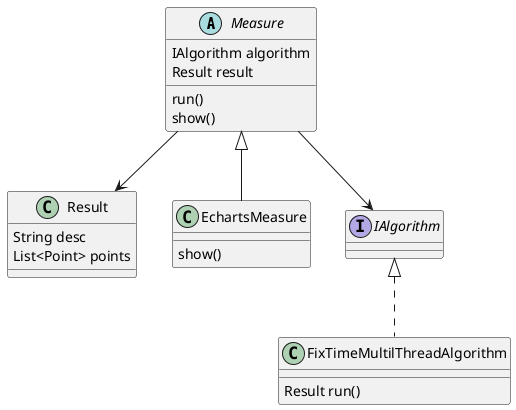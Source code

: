 @startuml
abstract class Measure
class Result
class EchartsMeasure
interface IAlgorithm
class FixTimeMultilThreadAlgorithm

Measure-->IAlgorithm
Measure-->Result
Measure<|--EchartsMeasure
IAlgorithm<|..FixTimeMultilThreadAlgorithm

abstract class Measure {
IAlgorithm algorithm
Result result
run()
show()
}

class FixTimeMultilThreadAlgorithm {
Result run()
}

class Result {
String desc
List<Point> points
}

class EchartsMeasure {
show()
}


@enduml